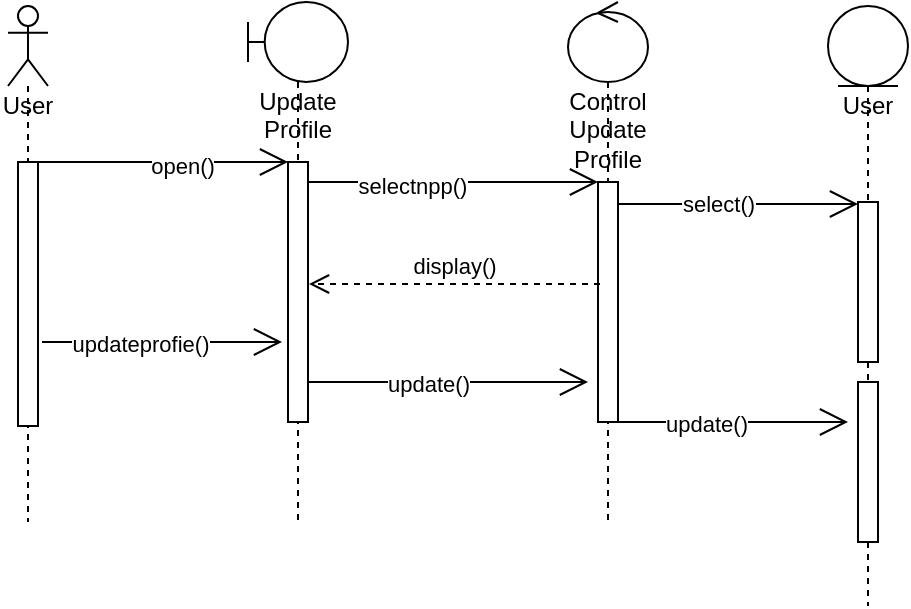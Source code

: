 <mxfile version="20.5.3" type="device"><diagram id="kgpKYQtTHZ0yAKxKKP6v" name="Page-1"><mxGraphModel dx="868" dy="482" grid="1" gridSize="10" guides="1" tooltips="1" connect="1" arrows="1" fold="1" page="1" pageScale="1" pageWidth="850" pageHeight="1100" math="0" shadow="0"><root><mxCell id="0"/><mxCell id="1" parent="0"/><mxCell id="w7BgeRweg68IXiRD4XFz-1" value="User" style="shape=umlLifeline;participant=umlActor;perimeter=lifelinePerimeter;whiteSpace=wrap;html=1;container=1;collapsible=0;recursiveResize=0;verticalAlign=top;spacingTop=36;outlineConnect=0;" vertex="1" parent="1"><mxGeometry x="190" y="132" width="20" height="258" as="geometry"/></mxCell><mxCell id="w7BgeRweg68IXiRD4XFz-6" value="" style="html=1;points=[];perimeter=orthogonalPerimeter;" vertex="1" parent="w7BgeRweg68IXiRD4XFz-1"><mxGeometry x="5" y="78" width="10" height="132" as="geometry"/></mxCell><mxCell id="w7BgeRweg68IXiRD4XFz-2" value="Update Profile" style="shape=umlLifeline;participant=umlBoundary;perimeter=lifelinePerimeter;whiteSpace=wrap;html=1;container=1;collapsible=0;recursiveResize=0;verticalAlign=top;spacingTop=36;outlineConnect=0;" vertex="1" parent="1"><mxGeometry x="310" y="130" width="50" height="260" as="geometry"/></mxCell><mxCell id="w7BgeRweg68IXiRD4XFz-9" value="" style="html=1;points=[];perimeter=orthogonalPerimeter;" vertex="1" parent="w7BgeRweg68IXiRD4XFz-2"><mxGeometry x="20" y="80" width="10" height="130" as="geometry"/></mxCell><mxCell id="w7BgeRweg68IXiRD4XFz-11" value="" style="endArrow=open;endFill=1;endSize=12;html=1;rounded=0;" edge="1" parent="w7BgeRweg68IXiRD4XFz-2"><mxGeometry width="160" relative="1" as="geometry"><mxPoint x="-110" y="80" as="sourcePoint"/><mxPoint x="20" y="80" as="targetPoint"/></mxGeometry></mxCell><mxCell id="w7BgeRweg68IXiRD4XFz-12" value="open()" style="edgeLabel;html=1;align=center;verticalAlign=middle;resizable=0;points=[];" vertex="1" connectable="0" parent="w7BgeRweg68IXiRD4XFz-11"><mxGeometry x="0.185" y="-2" relative="1" as="geometry"><mxPoint as="offset"/></mxGeometry></mxCell><mxCell id="w7BgeRweg68IXiRD4XFz-8" value="Control Update Profile" style="shape=umlLifeline;participant=umlControl;perimeter=lifelinePerimeter;whiteSpace=wrap;html=1;container=1;collapsible=0;recursiveResize=0;verticalAlign=top;spacingTop=36;outlineConnect=0;" vertex="1" parent="1"><mxGeometry x="470" y="130" width="40" height="260" as="geometry"/></mxCell><mxCell id="w7BgeRweg68IXiRD4XFz-14" value="" style="html=1;points=[];perimeter=orthogonalPerimeter;" vertex="1" parent="w7BgeRweg68IXiRD4XFz-8"><mxGeometry x="15" y="90" width="10" height="120" as="geometry"/></mxCell><mxCell id="w7BgeRweg68IXiRD4XFz-36" value="" style="endArrow=open;endFill=1;endSize=12;html=1;rounded=0;" edge="1" parent="w7BgeRweg68IXiRD4XFz-8"><mxGeometry width="160" relative="1" as="geometry"><mxPoint x="-130" y="190" as="sourcePoint"/><mxPoint x="10" y="190" as="targetPoint"/></mxGeometry></mxCell><mxCell id="w7BgeRweg68IXiRD4XFz-38" value="update()" style="edgeLabel;html=1;align=center;verticalAlign=middle;resizable=0;points=[];" vertex="1" connectable="0" parent="w7BgeRweg68IXiRD4XFz-36"><mxGeometry x="-0.143" y="-1" relative="1" as="geometry"><mxPoint as="offset"/></mxGeometry></mxCell><mxCell id="w7BgeRweg68IXiRD4XFz-13" value="" style="endArrow=open;endFill=1;endSize=12;html=1;rounded=0;" edge="1" parent="1" target="w7BgeRweg68IXiRD4XFz-14"><mxGeometry width="160" relative="1" as="geometry"><mxPoint x="340" y="220" as="sourcePoint"/><mxPoint x="460" y="220" as="targetPoint"/></mxGeometry></mxCell><mxCell id="w7BgeRweg68IXiRD4XFz-18" value="selectnpp()" style="edgeLabel;html=1;align=center;verticalAlign=middle;resizable=0;points=[];" vertex="1" connectable="0" parent="w7BgeRweg68IXiRD4XFz-13"><mxGeometry x="-0.283" y="-2" relative="1" as="geometry"><mxPoint as="offset"/></mxGeometry></mxCell><mxCell id="w7BgeRweg68IXiRD4XFz-23" value="display()" style="html=1;verticalAlign=bottom;endArrow=open;dashed=1;endSize=8;rounded=0;" edge="1" parent="1"><mxGeometry relative="1" as="geometry"><mxPoint x="486" y="271" as="sourcePoint"/><mxPoint x="340.5" y="271" as="targetPoint"/></mxGeometry></mxCell><mxCell id="w7BgeRweg68IXiRD4XFz-29" value="User" style="shape=umlLifeline;participant=umlEntity;perimeter=lifelinePerimeter;whiteSpace=wrap;html=1;container=1;collapsible=0;recursiveResize=0;verticalAlign=top;spacingTop=36;outlineConnect=0;" vertex="1" parent="1"><mxGeometry x="600" y="132" width="40" height="300" as="geometry"/></mxCell><mxCell id="w7BgeRweg68IXiRD4XFz-30" value="" style="html=1;points=[];perimeter=orthogonalPerimeter;" vertex="1" parent="w7BgeRweg68IXiRD4XFz-29"><mxGeometry x="15" y="98" width="10" height="80" as="geometry"/></mxCell><mxCell id="w7BgeRweg68IXiRD4XFz-39" value="" style="html=1;points=[];perimeter=orthogonalPerimeter;" vertex="1" parent="w7BgeRweg68IXiRD4XFz-29"><mxGeometry x="15" y="188" width="10" height="80" as="geometry"/></mxCell><mxCell id="w7BgeRweg68IXiRD4XFz-41" value="" style="endArrow=open;endFill=1;endSize=12;html=1;rounded=0;" edge="1" parent="w7BgeRweg68IXiRD4XFz-29"><mxGeometry width="160" relative="1" as="geometry"><mxPoint x="-115" y="208" as="sourcePoint"/><mxPoint x="10" y="208" as="targetPoint"/></mxGeometry></mxCell><mxCell id="w7BgeRweg68IXiRD4XFz-42" value="update()" style="edgeLabel;html=1;align=center;verticalAlign=middle;resizable=0;points=[];" vertex="1" connectable="0" parent="w7BgeRweg68IXiRD4XFz-41"><mxGeometry x="-0.143" y="-1" relative="1" as="geometry"><mxPoint as="offset"/></mxGeometry></mxCell><mxCell id="w7BgeRweg68IXiRD4XFz-31" value="" style="endArrow=open;endFill=1;endSize=12;html=1;rounded=0;" edge="1" parent="1"><mxGeometry width="160" relative="1" as="geometry"><mxPoint x="495" y="231" as="sourcePoint"/><mxPoint x="615" y="231" as="targetPoint"/></mxGeometry></mxCell><mxCell id="w7BgeRweg68IXiRD4XFz-32" value="select()" style="edgeLabel;html=1;align=center;verticalAlign=middle;resizable=0;points=[];" vertex="1" connectable="0" parent="w7BgeRweg68IXiRD4XFz-31"><mxGeometry x="-0.167" relative="1" as="geometry"><mxPoint as="offset"/></mxGeometry></mxCell><mxCell id="w7BgeRweg68IXiRD4XFz-33" value="" style="endArrow=open;endFill=1;endSize=12;html=1;rounded=0;" edge="1" parent="1"><mxGeometry width="160" relative="1" as="geometry"><mxPoint x="207" y="300" as="sourcePoint"/><mxPoint x="327" y="300" as="targetPoint"/></mxGeometry></mxCell><mxCell id="w7BgeRweg68IXiRD4XFz-35" value="updateprofie()" style="edgeLabel;html=1;align=center;verticalAlign=middle;resizable=0;points=[];" vertex="1" connectable="0" parent="w7BgeRweg68IXiRD4XFz-33"><mxGeometry x="-0.183" y="-1" relative="1" as="geometry"><mxPoint as="offset"/></mxGeometry></mxCell></root></mxGraphModel></diagram></mxfile>